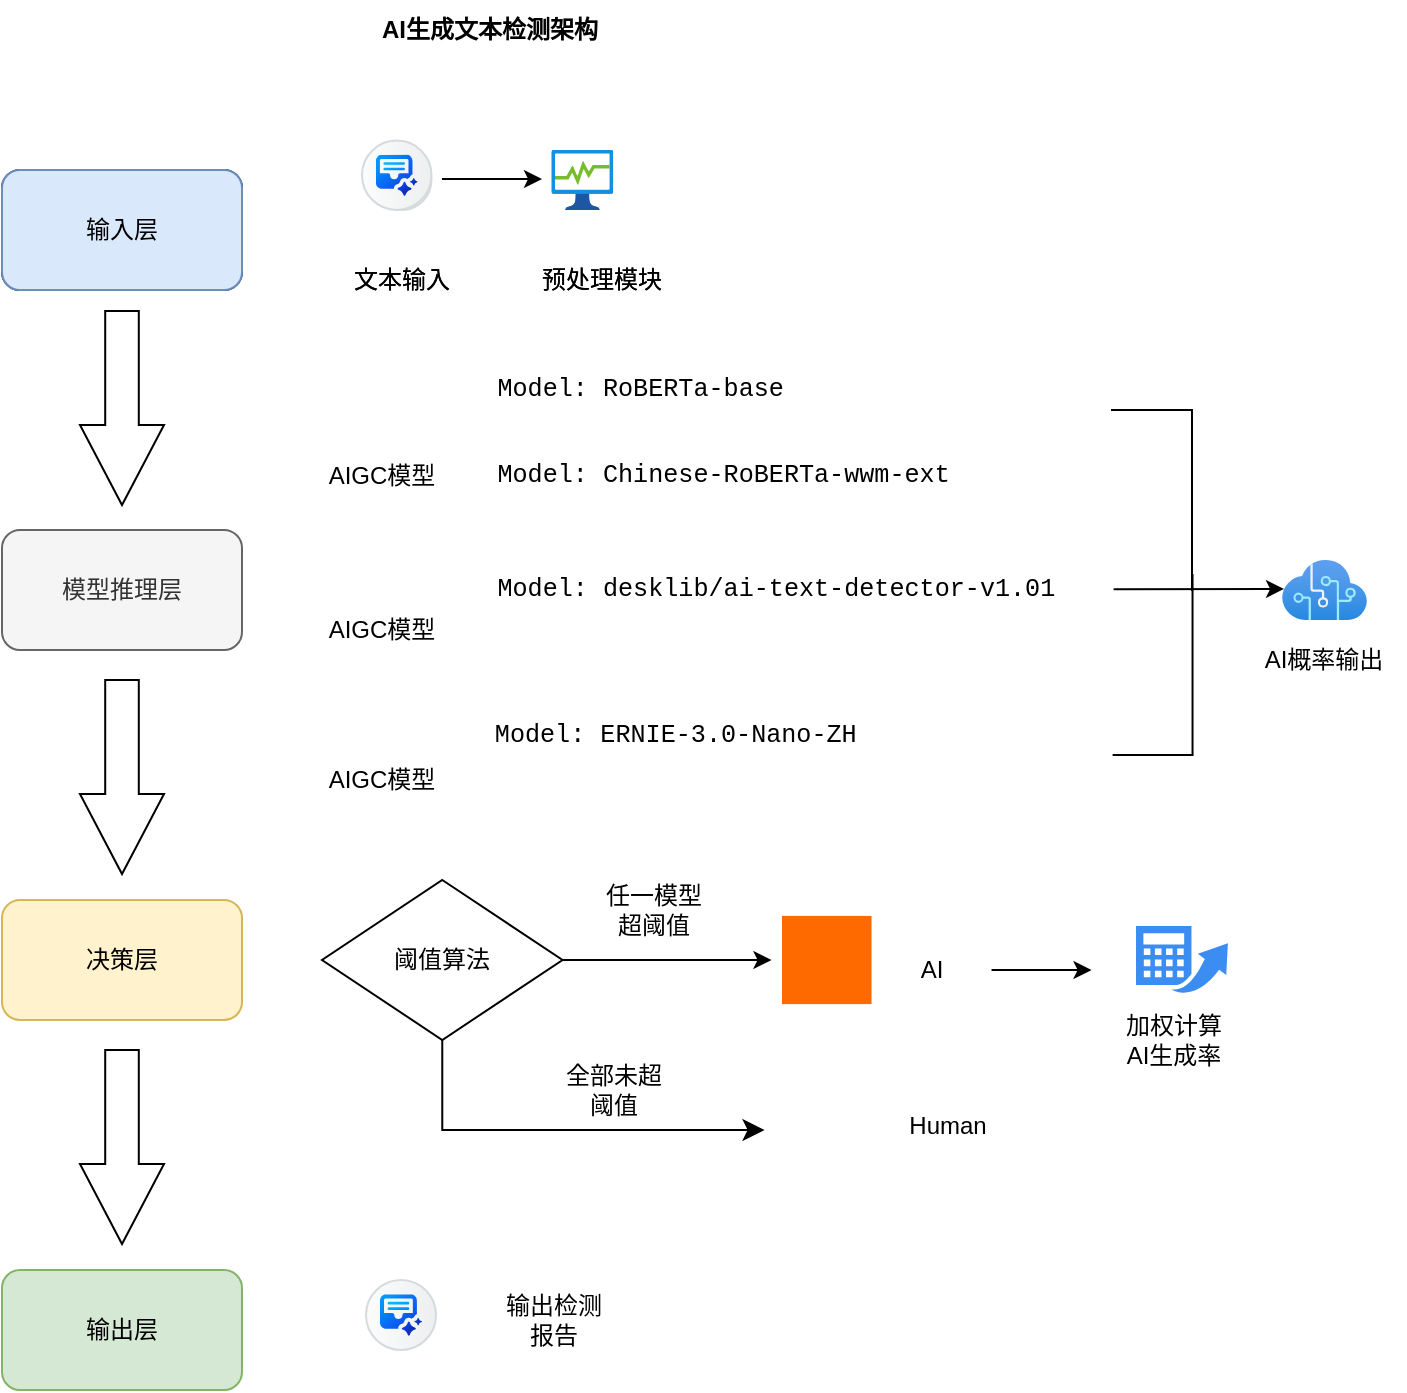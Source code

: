 <mxfile version="26.2.8">
  <diagram name="第 1 页" id="V8_qcKDwf0vtJj72LHAN">
    <mxGraphModel dx="1036" dy="1066" grid="0" gridSize="10" guides="1" tooltips="1" connect="1" arrows="1" fold="1" page="0" pageScale="1" pageWidth="827" pageHeight="1169" math="0" shadow="0">
      <root>
        <mxCell id="0" />
        <mxCell id="1" parent="0" />
        <mxCell id="d-JeLjUKKI5550INJL4p-5" value="&lt;b&gt;AI生成文本检测架构&lt;/b&gt;" style="text;html=1;align=center;verticalAlign=middle;whiteSpace=wrap;rounded=0;" vertex="1" parent="1">
          <mxGeometry x="144" y="-5" width="240" height="30" as="geometry" />
        </mxCell>
        <mxCell id="d-JeLjUKKI5550INJL4p-14" value="输入层" style="rounded=1;whiteSpace=wrap;html=1;" vertex="1" parent="1">
          <mxGeometry x="20" y="80" width="120" height="60" as="geometry" />
        </mxCell>
        <mxCell id="d-JeLjUKKI5550INJL4p-6" value="" style="shape=mxgraph.sap.icon;labelPosition=center;verticalLabelPosition=bottom;align=center;verticalAlign=top;strokeWidth=1;strokeColor=#D5DADD;fillColor=#EDEFF0;gradientColor=#FCFCFC;gradientDirection=west;aspect=fixed;SAPIcon=SAP_Document_Grounding" vertex="1" parent="1">
          <mxGeometry x="204.73" y="70" width="30" height="30" as="geometry" />
        </mxCell>
        <mxCell id="d-JeLjUKKI5550INJL4p-22" value="" style="image;aspect=fixed;html=1;points=[];align=center;fontSize=12;image=img/lib/azure2/general/Process_Explorer.svg;" vertex="1" parent="1">
          <mxGeometry x="294.73" y="70" width="30.88" height="30" as="geometry" />
        </mxCell>
        <mxCell id="d-JeLjUKKI5550INJL4p-26" value="文本输入" style="text;html=1;align=center;verticalAlign=middle;whiteSpace=wrap;rounded=0;" vertex="1" parent="1">
          <mxGeometry x="189.73" y="120" width="60" height="30" as="geometry" />
        </mxCell>
        <mxCell id="d-JeLjUKKI5550INJL4p-27" value="预处理模块" style="text;html=1;align=center;verticalAlign=middle;whiteSpace=wrap;rounded=0;" vertex="1" parent="1">
          <mxGeometry x="284.73" y="120" width="70" height="30" as="geometry" />
        </mxCell>
        <mxCell id="d-JeLjUKKI5550INJL4p-42" value="&lt;pre style=&quot;font-family: Menlo, &amp;quot;Roboto Mono&amp;quot;, &amp;quot;Courier New&amp;quot;, Courier, monospace, Inter, sans-serif; overflow: auto; padding: 9.144px 13.716px; text-wrap-mode: wrap; word-break: break-all; font-size: 12.573px; margin-top: 0px !important; margin-bottom: 0px !important;&quot;&gt;&lt;font style=&quot;color: rgb(0, 0, 0);&quot;&gt;Model: RoBERTa-base  &lt;br&gt;&lt;/font&gt;&lt;/pre&gt;" style="text;html=1;align=left;verticalAlign=middle;whiteSpace=wrap;rounded=0;" vertex="1" parent="1">
          <mxGeometry x="252" y="175" width="225.19" height="30" as="geometry" />
        </mxCell>
        <mxCell id="d-JeLjUKKI5550INJL4p-45" value="输入层" style="rounded=1;whiteSpace=wrap;html=1;fillColor=#dae8fc;strokeColor=#6c8ebf;" vertex="1" parent="1">
          <mxGeometry x="20" y="80" width="120" height="60" as="geometry" />
        </mxCell>
        <mxCell id="d-JeLjUKKI5550INJL4p-46" value="模型推理层" style="rounded=1;whiteSpace=wrap;html=1;fillColor=#f5f5f5;fontColor=#333333;strokeColor=#666666;" vertex="1" parent="1">
          <mxGeometry x="20" y="260" width="120" height="60" as="geometry" />
        </mxCell>
        <mxCell id="d-JeLjUKKI5550INJL4p-47" value="决策层" style="rounded=1;whiteSpace=wrap;html=1;fillColor=#fff2cc;strokeColor=#d6b656;" vertex="1" parent="1">
          <mxGeometry x="20" y="445" width="120" height="60" as="geometry" />
        </mxCell>
        <mxCell id="d-JeLjUKKI5550INJL4p-48" value="输出层" style="rounded=1;whiteSpace=wrap;html=1;fillColor=#d5e8d4;strokeColor=#82b366;" vertex="1" parent="1">
          <mxGeometry x="20" y="630" width="120" height="60" as="geometry" />
        </mxCell>
        <mxCell id="d-JeLjUKKI5550INJL4p-49" value="" style="shape=mxgraph.sap.icon;labelPosition=center;verticalLabelPosition=bottom;align=center;verticalAlign=top;strokeWidth=1;strokeColor=#D5DADD;fillColor=#EDEFF0;gradientColor=#FCFCFC;gradientDirection=west;aspect=fixed;SAPIcon=SAP_Document_Grounding" vertex="1" parent="1">
          <mxGeometry x="200" y="65.27" width="34.73" height="34.73" as="geometry" />
        </mxCell>
        <mxCell id="d-JeLjUKKI5550INJL4p-50" value="" style="image;aspect=fixed;html=1;points=[];align=center;fontSize=12;image=img/lib/azure2/general/Process_Explorer.svg;" vertex="1" parent="1">
          <mxGeometry x="294.73" y="70" width="30.88" height="30" as="geometry" />
        </mxCell>
        <mxCell id="d-JeLjUKKI5550INJL4p-51" value="文本输入" style="text;html=1;align=center;verticalAlign=middle;whiteSpace=wrap;rounded=0;" vertex="1" parent="1">
          <mxGeometry x="189.73" y="120" width="60" height="30" as="geometry" />
        </mxCell>
        <mxCell id="d-JeLjUKKI5550INJL4p-52" value="预处理模块" style="text;html=1;align=center;verticalAlign=middle;whiteSpace=wrap;rounded=0;" vertex="1" parent="1">
          <mxGeometry x="284.73" y="120" width="70" height="30" as="geometry" />
        </mxCell>
        <mxCell id="d-JeLjUKKI5550INJL4p-57" value="" style="image;aspect=fixed;html=1;points=[];align=center;fontSize=12;image=img/lib/azure2/ai_machine_learning/Cognitive_Services.svg;" vertex="1" parent="1">
          <mxGeometry x="660" y="275" width="42.5" height="30" as="geometry" />
        </mxCell>
        <mxCell id="d-JeLjUKKI5550INJL4p-58" value="AI概率输出" style="text;html=1;align=center;verticalAlign=middle;whiteSpace=wrap;rounded=0;" vertex="1" parent="1">
          <mxGeometry x="641.25" y="310" width="80" height="30" as="geometry" />
        </mxCell>
        <mxCell id="d-JeLjUKKI5550INJL4p-60" value="" style="shape=image;verticalLabelPosition=bottom;labelBackgroundColor=default;verticalAlign=top;aspect=fixed;imageAspect=0;image=https://huggingface.co/front/assets/huggingface_logo-noborder.svg;" vertex="1" parent="1">
          <mxGeometry x="193.81" y="187.5" width="32.39" height="30" as="geometry" />
        </mxCell>
        <mxCell id="d-JeLjUKKI5550INJL4p-63" value="" style="endArrow=classic;html=1;rounded=0;" edge="1" parent="1">
          <mxGeometry width="50" height="50" relative="1" as="geometry">
            <mxPoint x="240" y="84.5" as="sourcePoint" />
            <mxPoint x="290" y="84.5" as="targetPoint" />
          </mxGeometry>
        </mxCell>
        <mxCell id="d-JeLjUKKI5550INJL4p-66" value="&lt;pre style=&quot;font-family: Menlo, &amp;quot;Roboto Mono&amp;quot;, &amp;quot;Courier New&amp;quot;, Courier, monospace, Inter, sans-serif; overflow: auto; padding: 9.144px 13.716px; text-wrap-mode: wrap; word-break: break-all; font-size: 12.573px; margin-top: 0px !important; margin-bottom: 0px !important;&quot;&gt;&lt;font style=&quot;color: rgb(0, 0, 0);&quot;&gt;Model: Chinese-RoBERTa-wwm-ext &lt;br&gt;&lt;/font&gt;&lt;/pre&gt;" style="text;html=1;align=left;verticalAlign=middle;whiteSpace=wrap;rounded=0;" vertex="1" parent="1">
          <mxGeometry x="252" y="217.5" width="268.73" height="30" as="geometry" />
        </mxCell>
        <mxCell id="d-JeLjUKKI5550INJL4p-77" value="" style="edgeStyle=orthogonalEdgeStyle;rounded=0;orthogonalLoop=1;jettySize=auto;html=1;" edge="1" parent="1" source="d-JeLjUKKI5550INJL4p-73">
          <mxGeometry relative="1" as="geometry">
            <mxPoint x="404.73" y="475" as="targetPoint" />
          </mxGeometry>
        </mxCell>
        <mxCell id="d-JeLjUKKI5550INJL4p-73" value="阈值算法" style="rhombus;whiteSpace=wrap;html=1;" vertex="1" parent="1">
          <mxGeometry x="180" y="435" width="120.27" height="80" as="geometry" />
        </mxCell>
        <mxCell id="d-JeLjUKKI5550INJL4p-82" value="" style="edgeStyle=elbowEdgeStyle;elbow=vertical;endArrow=classic;html=1;curved=0;rounded=0;endSize=8;startSize=8;exitX=0.5;exitY=1;exitDx=0;exitDy=0;entryX=0;entryY=0.5;entryDx=0;entryDy=0;" edge="1" parent="1" source="d-JeLjUKKI5550INJL4p-73">
          <mxGeometry width="50" height="50" relative="1" as="geometry">
            <mxPoint x="330" y="545" as="sourcePoint" />
            <mxPoint x="401.27" y="560" as="targetPoint" />
            <Array as="points">
              <mxPoint x="320" y="560" />
            </Array>
          </mxGeometry>
        </mxCell>
        <mxCell id="d-JeLjUKKI5550INJL4p-83" value="任一模型超阈值" style="text;html=1;align=center;verticalAlign=middle;whiteSpace=wrap;rounded=0;" vertex="1" parent="1">
          <mxGeometry x="315.61" y="435" width="60" height="30" as="geometry" />
        </mxCell>
        <mxCell id="d-JeLjUKKI5550INJL4p-84" value="全部未超阈值" style="text;html=1;align=center;verticalAlign=middle;whiteSpace=wrap;rounded=0;" vertex="1" parent="1">
          <mxGeometry x="296.2" y="525" width="60" height="30" as="geometry" />
        </mxCell>
        <mxCell id="d-JeLjUKKI5550INJL4p-87" value="AIGC模型" style="text;html=1;align=center;verticalAlign=middle;whiteSpace=wrap;rounded=0;" vertex="1" parent="1">
          <mxGeometry x="180" y="217.5" width="60" height="30" as="geometry" />
        </mxCell>
        <mxCell id="d-JeLjUKKI5550INJL4p-89" value="&lt;pre style=&quot;font-family: Menlo, &amp;quot;Roboto Mono&amp;quot;, &amp;quot;Courier New&amp;quot;, Courier, monospace, Inter, sans-serif; overflow: auto; padding: 9.144px 13.716px; text-wrap-mode: wrap; word-break: break-all; font-size: 12.573px; margin-top: 0px !important; margin-bottom: 0px !important;&quot;&gt;&lt;font style=&quot;color: rgb(0, 0, 0);&quot;&gt;Model: desklib/ai-text-detector-v1.01  &lt;br&gt;&lt;/font&gt;&lt;/pre&gt;" style="text;html=1;align=left;verticalAlign=middle;whiteSpace=wrap;rounded=0;" vertex="1" parent="1">
          <mxGeometry x="252.0" y="275" width="323.8" height="30" as="geometry" />
        </mxCell>
        <mxCell id="d-JeLjUKKI5550INJL4p-90" value="" style="shape=image;verticalLabelPosition=bottom;labelBackgroundColor=default;verticalAlign=top;aspect=fixed;imageAspect=0;image=https://huggingface.co/front/assets/huggingface_logo-noborder.svg;" vertex="1" parent="1">
          <mxGeometry x="193.81" y="265" width="32.39" height="30" as="geometry" />
        </mxCell>
        <mxCell id="d-JeLjUKKI5550INJL4p-94" value="AIGC模型" style="text;html=1;align=center;verticalAlign=middle;whiteSpace=wrap;rounded=0;" vertex="1" parent="1">
          <mxGeometry x="180" y="295" width="60" height="30" as="geometry" />
        </mxCell>
        <mxCell id="d-JeLjUKKI5550INJL4p-96" value="" style="shape=image;verticalLabelPosition=bottom;labelBackgroundColor=default;verticalAlign=top;aspect=fixed;imageAspect=0;image=https://huggingface.co/front/assets/huggingface_logo-noborder.svg;" vertex="1" parent="1">
          <mxGeometry x="193.81" y="340" width="32.39" height="30" as="geometry" />
        </mxCell>
        <mxCell id="d-JeLjUKKI5550INJL4p-99" value="&lt;pre style=&quot;font-family: Menlo, &amp;quot;Roboto Mono&amp;quot;, &amp;quot;Courier New&amp;quot;, Courier, monospace, Inter, sans-serif; overflow: auto; padding: 9.144px 13.716px; text-wrap-mode: wrap; word-break: break-all; font-size: 12.573px; margin-top: 0px !important; margin-bottom: 0px !important;&quot;&gt;&lt;pre style=&quot;font-family: Menlo, &amp;quot;Roboto Mono&amp;quot;, &amp;quot;Courier New&amp;quot;, Courier, monospace, Inter, sans-serif; overflow: auto; padding: 9.144px 13.716px; text-wrap-mode: wrap; word-break: break-all; margin-top: 0px !important; margin-bottom: 0px !important;&quot;&gt;&lt;font style=&quot;color: rgb(0, 0, 0);&quot;&gt;Model: ERNIE-3.0-Nano-ZH&lt;/font&gt;&lt;/pre&gt;&lt;/pre&gt;" style="text;html=1;align=left;verticalAlign=middle;whiteSpace=wrap;rounded=0;" vertex="1" parent="1">
          <mxGeometry x="236.74" y="347.5" width="308.53" height="30" as="geometry" />
        </mxCell>
        <mxCell id="d-JeLjUKKI5550INJL4p-100" value="AIGC模型" style="text;html=1;align=center;verticalAlign=middle;whiteSpace=wrap;rounded=0;" vertex="1" parent="1">
          <mxGeometry x="180" y="370" width="60" height="30" as="geometry" />
        </mxCell>
        <mxCell id="d-JeLjUKKI5550INJL4p-101" value="" style="endArrow=classic;html=1;rounded=0;entryX=0.024;entryY=0.483;entryDx=0;entryDy=0;entryPerimeter=0;" edge="1" parent="1" source="d-JeLjUKKI5550INJL4p-89" target="d-JeLjUKKI5550INJL4p-57">
          <mxGeometry width="50" height="50" relative="1" as="geometry">
            <mxPoint x="480" y="360" as="sourcePoint" />
            <mxPoint x="530" y="310" as="targetPoint" />
          </mxGeometry>
        </mxCell>
        <mxCell id="d-JeLjUKKI5550INJL4p-103" value="" style="shape=partialRectangle;whiteSpace=wrap;html=1;bottom=0;right=0;fillColor=none;rotation=90;" vertex="1" parent="1">
          <mxGeometry x="550" y="225" width="90" height="40" as="geometry" />
        </mxCell>
        <mxCell id="d-JeLjUKKI5550INJL4p-104" value="" style="shape=partialRectangle;whiteSpace=wrap;html=1;bottom=0;right=0;fillColor=none;rotation=-180;" vertex="1" parent="1">
          <mxGeometry x="575.81" y="282.5" width="39.46" height="90" as="geometry" />
        </mxCell>
        <mxCell id="d-JeLjUKKI5550INJL4p-106" value="" style="points=[];aspect=fixed;html=1;align=center;shadow=0;dashed=0;fillColor=#FF6A00;strokeColor=none;shape=mxgraph.alibaba_cloud.multimediaai;" vertex="1" parent="1">
          <mxGeometry x="410" y="452.95" width="44.77" height="44.1" as="geometry" />
        </mxCell>
        <mxCell id="d-JeLjUKKI5550INJL4p-107" value="" style="shape=image;html=1;verticalAlign=top;verticalLabelPosition=bottom;labelBackgroundColor=#ffffff;imageAspect=0;aspect=fixed;image=https://cdn0.iconfinder.com/data/icons/bold-purple-free-samples/32/User_Avatar_Human_Profile_Face_Circle-128.png" vertex="1" parent="1">
          <mxGeometry x="409.77" y="532.5" width="45" height="45" as="geometry" />
        </mxCell>
        <mxCell id="d-JeLjUKKI5550INJL4p-117" value="" style="edgeStyle=orthogonalEdgeStyle;rounded=0;orthogonalLoop=1;jettySize=auto;html=1;" edge="1" parent="1" source="d-JeLjUKKI5550INJL4p-108">
          <mxGeometry relative="1" as="geometry">
            <mxPoint x="564.77" y="480" as="targetPoint" />
          </mxGeometry>
        </mxCell>
        <mxCell id="d-JeLjUKKI5550INJL4p-108" value="AI" style="text;html=1;align=center;verticalAlign=middle;whiteSpace=wrap;rounded=0;" vertex="1" parent="1">
          <mxGeometry x="454.77" y="465" width="60" height="30" as="geometry" />
        </mxCell>
        <mxCell id="d-JeLjUKKI5550INJL4p-110" value="Human" style="text;html=1;align=center;verticalAlign=middle;whiteSpace=wrap;rounded=0;" vertex="1" parent="1">
          <mxGeometry x="463.0" y="543" width="60" height="30" as="geometry" />
        </mxCell>
        <mxCell id="d-JeLjUKKI5550INJL4p-111" value="" style="shape=mxgraph.sap.icon;labelPosition=center;verticalLabelPosition=bottom;align=center;verticalAlign=top;strokeWidth=1;strokeColor=#D5DADD;fillColor=#EDEFF0;gradientColor=#FCFCFC;gradientDirection=west;aspect=fixed;SAPIcon=SAP_Document_Grounding" vertex="1" parent="1">
          <mxGeometry x="202" y="635" width="35" height="35" as="geometry" />
        </mxCell>
        <mxCell id="d-JeLjUKKI5550INJL4p-112" value="输出检测报告" style="text;html=1;align=center;verticalAlign=middle;whiteSpace=wrap;rounded=0;" vertex="1" parent="1">
          <mxGeometry x="265.61" y="640" width="60" height="30" as="geometry" />
        </mxCell>
        <mxCell id="d-JeLjUKKI5550INJL4p-113" value="" style="html=1;shadow=0;dashed=0;align=center;verticalAlign=middle;shape=mxgraph.arrows2.arrow;dy=0.6;dx=40;direction=south;notch=0;" vertex="1" parent="1">
          <mxGeometry x="59" y="150.5" width="42" height="97" as="geometry" />
        </mxCell>
        <mxCell id="d-JeLjUKKI5550INJL4p-114" value="" style="html=1;shadow=0;dashed=0;align=center;verticalAlign=middle;shape=mxgraph.arrows2.arrow;dy=0.6;dx=40;direction=south;notch=0;" vertex="1" parent="1">
          <mxGeometry x="59" y="335" width="42" height="97" as="geometry" />
        </mxCell>
        <mxCell id="d-JeLjUKKI5550INJL4p-115" value="" style="html=1;shadow=0;dashed=0;align=center;verticalAlign=middle;shape=mxgraph.arrows2.arrow;dy=0.6;dx=40;direction=south;notch=0;" vertex="1" parent="1">
          <mxGeometry x="59" y="520" width="42" height="97" as="geometry" />
        </mxCell>
        <mxCell id="d-JeLjUKKI5550INJL4p-118" value="" style="sketch=0;html=1;aspect=fixed;strokeColor=none;shadow=0;fillColor=#3B8DF1;verticalAlign=top;labelPosition=center;verticalLabelPosition=bottom;shape=mxgraph.gcp2.calculator" vertex="1" parent="1">
          <mxGeometry x="587" y="458" width="45.95" height="34" as="geometry" />
        </mxCell>
        <mxCell id="d-JeLjUKKI5550INJL4p-120" value="加权计算AI生成率" style="text;html=1;align=center;verticalAlign=middle;whiteSpace=wrap;rounded=0;" vertex="1" parent="1">
          <mxGeometry x="575.8" y="500" width="60" height="30" as="geometry" />
        </mxCell>
      </root>
    </mxGraphModel>
  </diagram>
</mxfile>
